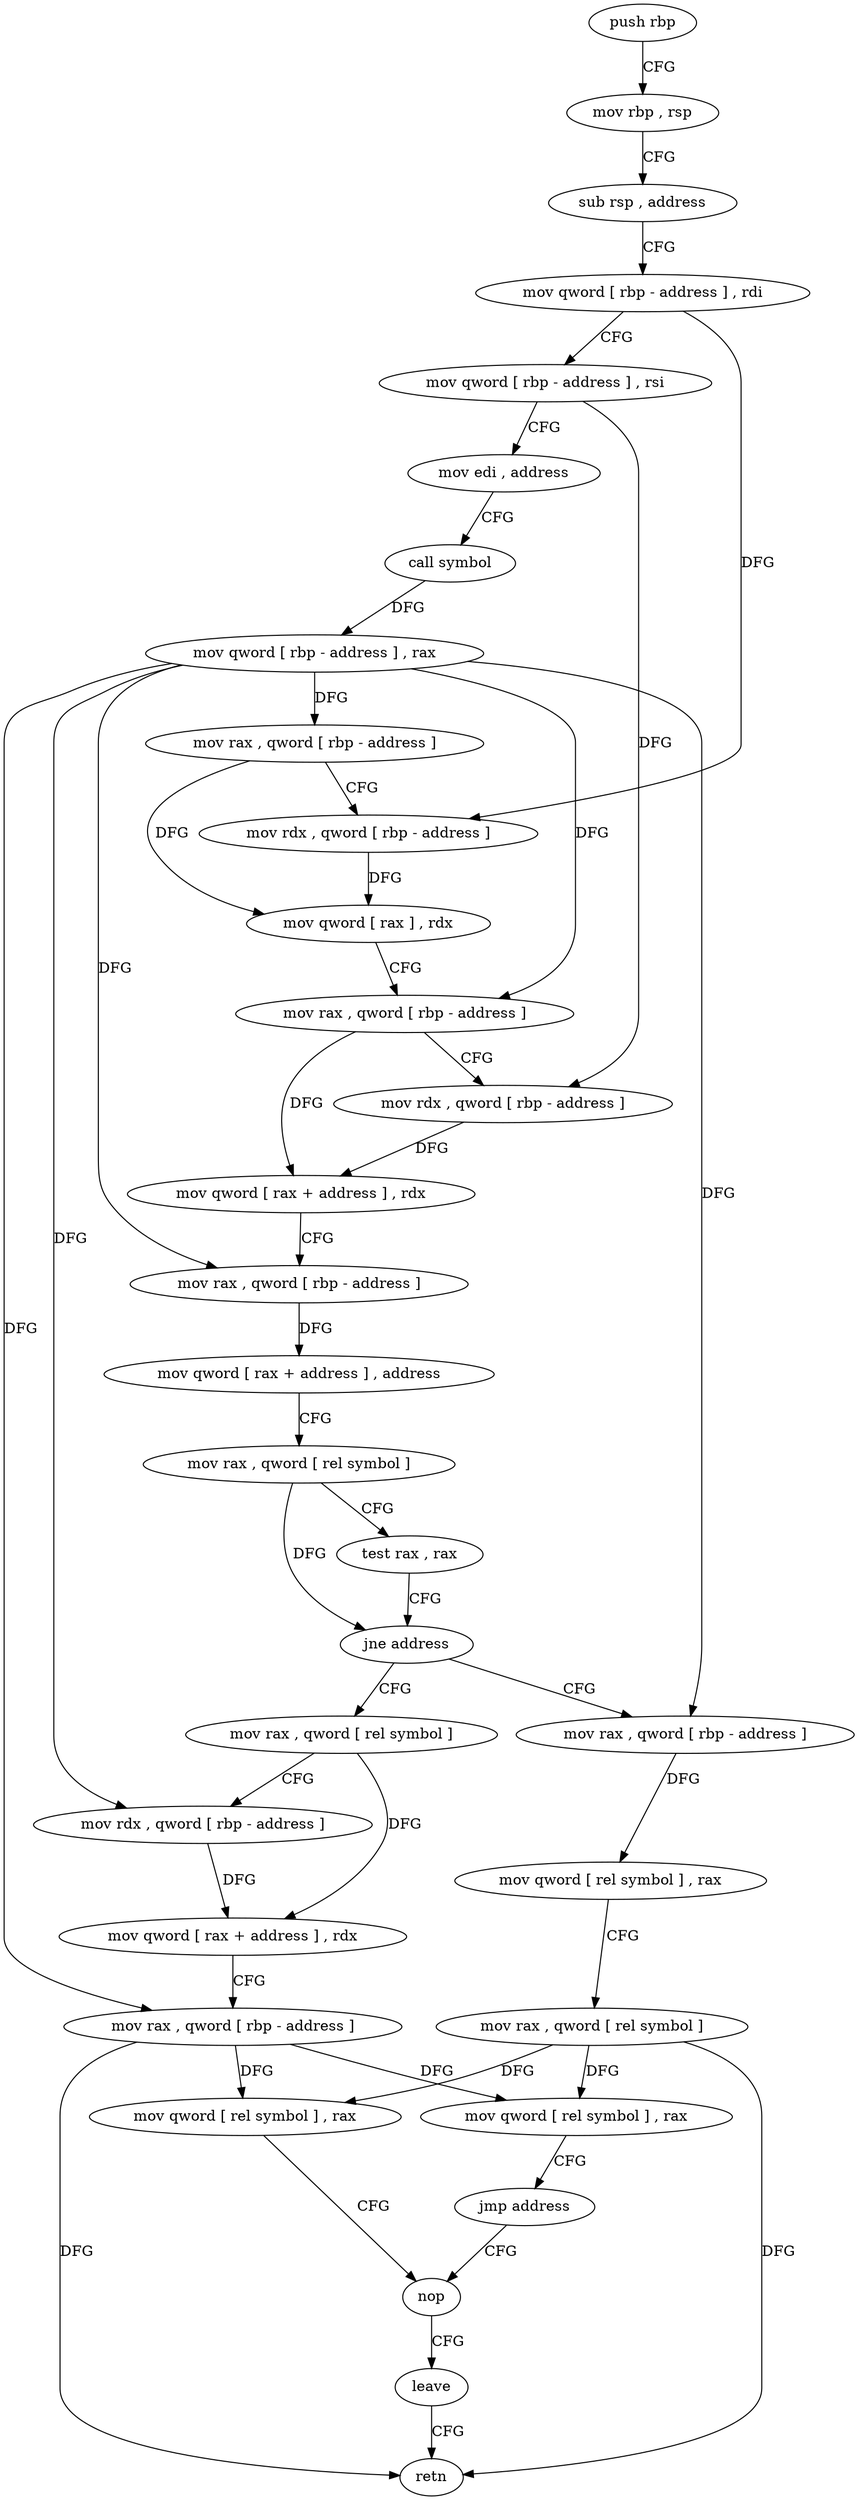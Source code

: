 digraph "func" {
"4205673" [label = "push rbp" ]
"4205674" [label = "mov rbp , rsp" ]
"4205677" [label = "sub rsp , address" ]
"4205681" [label = "mov qword [ rbp - address ] , rdi" ]
"4205685" [label = "mov qword [ rbp - address ] , rsi" ]
"4205689" [label = "mov edi , address" ]
"4205694" [label = "call symbol" ]
"4205699" [label = "mov qword [ rbp - address ] , rax" ]
"4205703" [label = "mov rax , qword [ rbp - address ]" ]
"4205707" [label = "mov rdx , qword [ rbp - address ]" ]
"4205711" [label = "mov qword [ rax ] , rdx" ]
"4205714" [label = "mov rax , qword [ rbp - address ]" ]
"4205718" [label = "mov rdx , qword [ rbp - address ]" ]
"4205722" [label = "mov qword [ rax + address ] , rdx" ]
"4205726" [label = "mov rax , qword [ rbp - address ]" ]
"4205730" [label = "mov qword [ rax + address ] , address" ]
"4205738" [label = "mov rax , qword [ rel symbol ]" ]
"4205745" [label = "test rax , rax" ]
"4205748" [label = "jne address" ]
"4205777" [label = "mov rax , qword [ rel symbol ]" ]
"4205750" [label = "mov rax , qword [ rbp - address ]" ]
"4205784" [label = "mov rdx , qword [ rbp - address ]" ]
"4205788" [label = "mov qword [ rax + address ] , rdx" ]
"4205792" [label = "mov rax , qword [ rbp - address ]" ]
"4205796" [label = "mov qword [ rel symbol ] , rax" ]
"4205803" [label = "nop" ]
"4205754" [label = "mov qword [ rel symbol ] , rax" ]
"4205761" [label = "mov rax , qword [ rel symbol ]" ]
"4205768" [label = "mov qword [ rel symbol ] , rax" ]
"4205775" [label = "jmp address" ]
"4205804" [label = "leave" ]
"4205805" [label = "retn" ]
"4205673" -> "4205674" [ label = "CFG" ]
"4205674" -> "4205677" [ label = "CFG" ]
"4205677" -> "4205681" [ label = "CFG" ]
"4205681" -> "4205685" [ label = "CFG" ]
"4205681" -> "4205707" [ label = "DFG" ]
"4205685" -> "4205689" [ label = "CFG" ]
"4205685" -> "4205718" [ label = "DFG" ]
"4205689" -> "4205694" [ label = "CFG" ]
"4205694" -> "4205699" [ label = "DFG" ]
"4205699" -> "4205703" [ label = "DFG" ]
"4205699" -> "4205714" [ label = "DFG" ]
"4205699" -> "4205726" [ label = "DFG" ]
"4205699" -> "4205784" [ label = "DFG" ]
"4205699" -> "4205792" [ label = "DFG" ]
"4205699" -> "4205750" [ label = "DFG" ]
"4205703" -> "4205707" [ label = "CFG" ]
"4205703" -> "4205711" [ label = "DFG" ]
"4205707" -> "4205711" [ label = "DFG" ]
"4205711" -> "4205714" [ label = "CFG" ]
"4205714" -> "4205718" [ label = "CFG" ]
"4205714" -> "4205722" [ label = "DFG" ]
"4205718" -> "4205722" [ label = "DFG" ]
"4205722" -> "4205726" [ label = "CFG" ]
"4205726" -> "4205730" [ label = "DFG" ]
"4205730" -> "4205738" [ label = "CFG" ]
"4205738" -> "4205745" [ label = "CFG" ]
"4205738" -> "4205748" [ label = "DFG" ]
"4205745" -> "4205748" [ label = "CFG" ]
"4205748" -> "4205777" [ label = "CFG" ]
"4205748" -> "4205750" [ label = "CFG" ]
"4205777" -> "4205784" [ label = "CFG" ]
"4205777" -> "4205788" [ label = "DFG" ]
"4205750" -> "4205754" [ label = "DFG" ]
"4205784" -> "4205788" [ label = "DFG" ]
"4205788" -> "4205792" [ label = "CFG" ]
"4205792" -> "4205796" [ label = "DFG" ]
"4205792" -> "4205768" [ label = "DFG" ]
"4205792" -> "4205805" [ label = "DFG" ]
"4205796" -> "4205803" [ label = "CFG" ]
"4205803" -> "4205804" [ label = "CFG" ]
"4205754" -> "4205761" [ label = "CFG" ]
"4205761" -> "4205768" [ label = "DFG" ]
"4205761" -> "4205796" [ label = "DFG" ]
"4205761" -> "4205805" [ label = "DFG" ]
"4205768" -> "4205775" [ label = "CFG" ]
"4205775" -> "4205803" [ label = "CFG" ]
"4205804" -> "4205805" [ label = "CFG" ]
}
